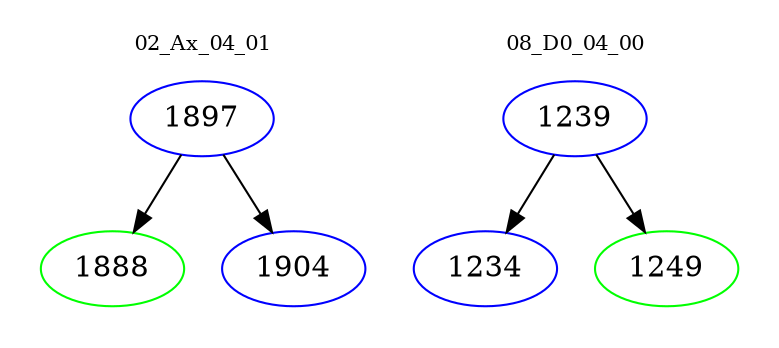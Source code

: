 digraph{
subgraph cluster_0 {
color = white
label = "02_Ax_04_01";
fontsize=10;
T0_1897 [label="1897", color="blue"]
T0_1897 -> T0_1888 [color="black"]
T0_1888 [label="1888", color="green"]
T0_1897 -> T0_1904 [color="black"]
T0_1904 [label="1904", color="blue"]
}
subgraph cluster_1 {
color = white
label = "08_D0_04_00";
fontsize=10;
T1_1239 [label="1239", color="blue"]
T1_1239 -> T1_1234 [color="black"]
T1_1234 [label="1234", color="blue"]
T1_1239 -> T1_1249 [color="black"]
T1_1249 [label="1249", color="green"]
}
}
